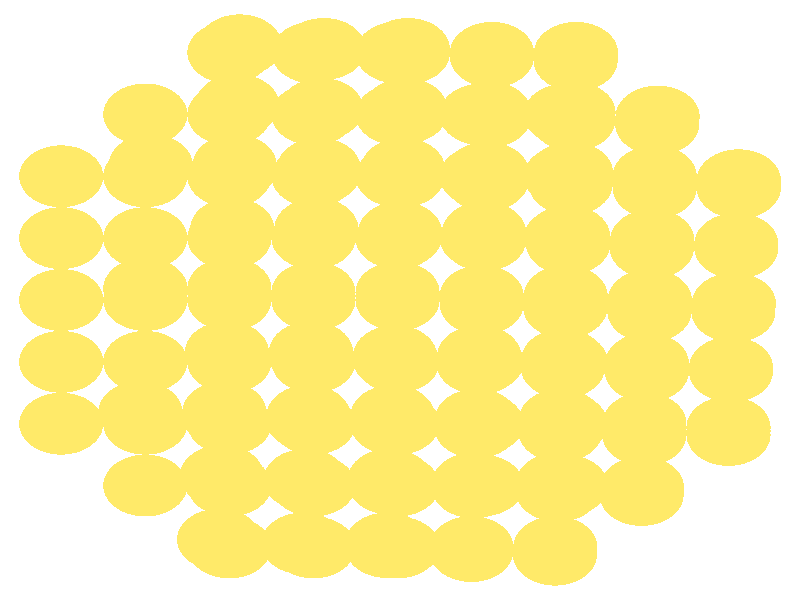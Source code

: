 #include "colors.inc"
#include "finish.inc"

global_settings {assumed_gamma 1 max_trace_level 6}
background {color White}
camera {orthographic
  right -19.41*x up 19.79*y
  direction 1.00*z
  location <0,0,50.00> look_at <0,0,0>}
light_source {<  2.00,   3.00,  40.00> color White
  area_light <0.70, 0, 0>, <0, 0.70, 0>, 3, 3
  adaptive 1 jitter}

#declare simple = finish {phong 0.7}
#declare pale = finish {ambient .5 diffuse .85 roughness .001 specular 0.200 }
#declare intermediate = finish {ambient 0.3 diffuse 0.6 specular 0.10 roughness 0.04 }
#declare vmd = finish {ambient .0 diffuse .65 phong 0.1 phong_size 40. specular 0.500 }
#declare jmol = finish {ambient .2 diffuse .6 specular 1 roughness .001 metallic}
#declare ase2 = finish {ambient 0.05 brilliance 3 diffuse 0.6 metallic specular 0.70 roughness 0.04 reflection 0.15}
#declare ase3 = finish {ambient .15 brilliance 2 diffuse .6 metallic specular 1. roughness .001 reflection .0}
#declare glass = finish {ambient .05 diffuse .3 specular 1. roughness .001}
#declare Rcell = 0.050;
#declare Rbond = 0.100;

#macro atom(LOC, R, COL, FIN)
  sphere{LOC, R texture{pigment{COL} finish{FIN}}}
#end
#macro constrain(LOC, R, COL, FIN)
union{torus{R, Rcell rotate 45*z texture{pigment{COL} finish{FIN}}}
      torus{R, Rcell rotate -45*z texture{pigment{COL} finish{FIN}}}
      translate LOC}
#end

atom(< -6.18,  -6.12, -12.24>, 1.02, rgb <1.00, 0.82, 0.14>, ase3) // #0 
atom(< -6.18,  -6.12,  -8.16>, 1.02, rgb <1.00, 0.82, 0.14>, ase3) // #1 
atom(< -6.18,  -6.12,  -4.08>, 1.02, rgb <1.00, 0.82, 0.14>, ase3) // #2 
atom(< -6.30,  -3.70, -14.40>, 1.02, rgb <1.00, 0.82, 0.14>, ase3) // #3 
atom(< -8.22,  -4.08, -12.24>, 1.02, rgb <1.00, 0.82, 0.14>, ase3) // #4 
atom(< -8.22,  -2.04, -10.20>, 1.02, rgb <1.00, 0.82, 0.14>, ase3) // #5 
atom(< -6.18,  -4.08, -10.20>, 1.02, rgb <1.00, 0.82, 0.14>, ase3) // #6 
atom(< -6.18,  -2.04, -12.24>, 1.02, rgb <1.00, 0.82, 0.14>, ase3) // #7 
atom(< -8.22,  -4.08,  -8.16>, 1.02, rgb <1.00, 0.82, 0.14>, ase3) // #8 
atom(< -8.22,  -2.04,  -6.12>, 1.02, rgb <1.00, 0.82, 0.14>, ase3) // #9 
atom(< -6.18,  -4.08,  -6.12>, 1.02, rgb <1.00, 0.82, 0.14>, ase3) // #10 
atom(< -6.18,  -2.04,  -8.16>, 1.02, rgb <1.00, 0.82, 0.14>, ase3) // #11 
atom(< -8.22,  -4.08,  -4.08>, 1.02, rgb <1.00, 0.82, 0.14>, ase3) // #12 
atom(< -6.18,  -4.08,  -2.04>, 1.02, rgb <1.00, 0.82, 0.14>, ase3) // #13 
atom(< -6.18,  -2.04,  -4.08>, 1.02, rgb <1.00, 0.82, 0.14>, ase3) // #14 
atom(< -6.18,   0.38, -14.28>, 1.02, rgb <1.00, 0.82, 0.14>, ase3) // #15 
atom(< -8.22,   0.00, -12.24>, 1.02, rgb <1.00, 0.82, 0.14>, ase3) // #16 
atom(< -8.22,   2.04, -10.20>, 1.02, rgb <1.00, 0.82, 0.14>, ase3) // #17 
atom(< -6.18,   0.00, -10.20>, 1.02, rgb <1.00, 0.82, 0.14>, ase3) // #18 
atom(< -6.18,   2.04, -12.24>, 1.02, rgb <1.00, 0.82, 0.14>, ase3) // #19 
atom(< -8.22,   0.00,  -8.16>, 1.02, rgb <1.00, 0.82, 0.14>, ase3) // #20 
atom(< -8.22,   2.04,  -6.12>, 1.02, rgb <1.00, 0.82, 0.14>, ase3) // #21 
atom(< -6.18,   0.00,  -6.12>, 1.02, rgb <1.00, 0.82, 0.14>, ase3) // #22 
atom(< -6.18,   2.04,  -8.16>, 1.02, rgb <1.00, 0.82, 0.14>, ase3) // #23 
atom(< -8.22,   0.00,  -4.08>, 1.02, rgb <1.00, 0.82, 0.14>, ase3) // #24 
atom(< -6.18,   0.00,  -2.04>, 1.02, rgb <1.00, 0.82, 0.14>, ase3) // #25 
atom(< -6.18,   2.04,  -4.08>, 1.02, rgb <1.00, 0.82, 0.14>, ase3) // #26 
atom(< -6.05,   4.45, -14.15>, 1.02, rgb <1.00, 0.82, 0.14>, ase3) // #27 
atom(< -8.22,   4.08, -12.24>, 1.02, rgb <1.00, 0.82, 0.14>, ase3) // #28 
atom(< -6.18,   4.08, -10.20>, 1.02, rgb <1.00, 0.82, 0.14>, ase3) // #29 
atom(< -6.18,   6.12, -12.24>, 1.02, rgb <1.00, 0.82, 0.14>, ase3) // #30 
atom(< -8.22,   4.08,  -8.16>, 1.02, rgb <1.00, 0.82, 0.14>, ase3) // #31 
atom(< -6.18,   4.08,  -6.12>, 1.02, rgb <1.00, 0.82, 0.14>, ase3) // #32 
atom(< -6.18,   6.12,  -8.16>, 1.02, rgb <1.00, 0.82, 0.14>, ase3) // #33 
atom(< -8.22,   4.08,  -4.08>, 1.02, rgb <1.00, 0.82, 0.14>, ase3) // #34 
atom(< -6.18,   4.08,  -2.04>, 1.02, rgb <1.00, 0.82, 0.14>, ase3) // #35 
atom(< -6.18,   6.12,  -4.08>, 1.02, rgb <1.00, 0.82, 0.14>, ase3) // #36 
atom(< -4.32,  -5.80, -14.47>, 1.02, rgb <1.00, 0.82, 0.14>, ase3) // #37 
atom(< -4.39,  -7.90, -12.49>, 1.02, rgb <1.00, 0.82, 0.14>, ase3) // #38 
atom(< -4.14,  -6.12, -10.20>, 1.02, rgb <1.00, 0.82, 0.14>, ase3) // #39 
atom(< -2.35,  -8.03, -10.45>, 1.02, rgb <1.00, 0.82, 0.14>, ase3) // #40 
atom(< -2.29,  -5.93, -12.43>, 1.02, rgb <1.00, 0.82, 0.14>, ase3) // #41 
atom(< -4.14,  -8.16,  -8.16>, 1.02, rgb <1.00, 0.82, 0.14>, ase3) // #42 
atom(< -4.14,  -6.12,  -6.12>, 1.02, rgb <1.00, 0.82, 0.14>, ase3) // #43 
atom(< -2.10,  -8.16,  -6.12>, 1.02, rgb <1.00, 0.82, 0.14>, ase3) // #44 
atom(< -2.10,  -6.12,  -8.16>, 1.02, rgb <1.00, 0.82, 0.14>, ase3) // #45 
atom(< -4.14,  -8.16,  -4.08>, 1.02, rgb <1.00, 0.82, 0.14>, ase3) // #46 
atom(< -4.14,  -6.12,  -2.04>, 1.02, rgb <1.00, 0.82, 0.14>, ase3) // #47 
atom(< -2.10,  -6.12,  -4.08>, 1.02, rgb <1.00, 0.82, 0.14>, ase3) // #48 
atom(< -4.26,  -3.70, -16.44>, 1.02, rgb <1.00, 0.82, 0.14>, ase3) // #49 
atom(< -4.20,  -1.72, -14.34>, 1.02, rgb <1.00, 0.82, 0.14>, ase3) // #50 
atom(< -2.22,  -3.82, -14.40>, 1.02, rgb <1.00, 0.82, 0.14>, ase3) // #51 
atom(< -2.16,  -1.72, -16.38>, 1.02, rgb <1.00, 0.82, 0.14>, ase3) // #52 
atom(< -4.26,  -3.82, -12.36>, 1.02, rgb <1.00, 0.82, 0.14>, ase3) // #53 
atom(< -4.14,  -2.04, -10.20>, 1.02, rgb <1.00, 0.82, 0.14>, ase3) // #54 
atom(< -2.23,  -3.95, -10.33>, 1.02, rgb <1.00, 0.82, 0.14>, ase3) // #55 
atom(< -2.16,  -1.85, -12.30>, 1.02, rgb <1.00, 0.82, 0.14>, ase3) // #56 
atom(< -4.14,  -4.08,  -8.16>, 1.02, rgb <1.00, 0.82, 0.14>, ase3) // #57 
atom(< -4.14,  -2.04,  -6.12>, 1.02, rgb <1.00, 0.82, 0.14>, ase3) // #58 
atom(< -2.10,  -4.08,  -6.12>, 1.02, rgb <1.00, 0.82, 0.14>, ase3) // #59 
atom(< -2.10,  -2.04,  -8.16>, 1.02, rgb <1.00, 0.82, 0.14>, ase3) // #60 
atom(< -4.14,  -4.08,  -4.08>, 1.02, rgb <1.00, 0.82, 0.14>, ase3) // #61 
atom(< -4.14,  -2.04,  -2.04>, 1.02, rgb <1.00, 0.82, 0.14>, ase3) // #62 
atom(< -2.10,  -4.08,  -2.04>, 1.02, rgb <1.00, 0.82, 0.14>, ase3) // #63 
atom(< -2.10,  -2.04,  -4.08>, 1.02, rgb <1.00, 0.82, 0.14>, ase3) // #64 
atom(< -4.14,  -4.08,   0.00>, 1.02, rgb <1.00, 0.82, 0.14>, ase3) // #65 
atom(< -2.10,  -2.04,   0.00>, 1.02, rgb <1.00, 0.82, 0.14>, ase3) // #66 
atom(< -4.14,   0.38, -16.32>, 1.02, rgb <1.00, 0.82, 0.14>, ase3) // #67 
atom(< -4.07,   2.35, -14.21>, 1.02, rgb <1.00, 0.82, 0.14>, ase3) // #68 
atom(< -2.10,   0.25, -14.28>, 1.02, rgb <1.00, 0.82, 0.14>, ase3) // #69 
atom(< -2.03,   2.35, -16.25>, 1.02, rgb <1.00, 0.82, 0.14>, ase3) // #70 
atom(< -4.14,   0.25, -12.24>, 1.02, rgb <1.00, 0.82, 0.14>, ase3) // #71 
atom(< -4.14,   2.04, -10.20>, 1.02, rgb <1.00, 0.82, 0.14>, ase3) // #72 
atom(< -2.10,   0.13, -10.20>, 1.02, rgb <1.00, 0.82, 0.14>, ase3) // #73 
atom(< -2.04,   2.23, -12.17>, 1.02, rgb <1.00, 0.82, 0.14>, ase3) // #74 
atom(< -4.14,   0.00,  -8.16>, 1.02, rgb <1.00, 0.82, 0.14>, ase3) // #75 
atom(< -4.14,   2.04,  -6.12>, 1.02, rgb <1.00, 0.82, 0.14>, ase3) // #76 
atom(< -2.10,   0.00,  -6.12>, 1.02, rgb <1.00, 0.82, 0.14>, ase3) // #77 
atom(< -2.10,   2.04,  -8.16>, 1.02, rgb <1.00, 0.82, 0.14>, ase3) // #78 
atom(< -4.14,   0.00,  -4.08>, 1.02, rgb <1.00, 0.82, 0.14>, ase3) // #79 
atom(< -4.14,   2.04,  -2.04>, 1.02, rgb <1.00, 0.82, 0.14>, ase3) // #80 
atom(< -2.10,   0.00,  -2.04>, 1.02, rgb <1.00, 0.82, 0.14>, ase3) // #81 
atom(< -2.10,   2.04,  -4.08>, 1.02, rgb <1.00, 0.82, 0.14>, ase3) // #82 
atom(< -4.14,   0.00,   0.00>, 1.02, rgb <1.00, 0.82, 0.14>, ase3) // #83 
atom(< -2.10,   2.04,   0.00>, 1.02, rgb <1.00, 0.82, 0.14>, ase3) // #84 
atom(< -4.01,   4.45, -16.19>, 1.02, rgb <1.00, 0.82, 0.14>, ase3) // #85 
atom(< -3.95,   6.43, -14.09>, 1.02, rgb <1.00, 0.82, 0.14>, ase3) // #86 
atom(< -1.97,   4.33, -14.15>, 1.02, rgb <1.00, 0.82, 0.14>, ase3) // #87 
atom(< -4.01,   4.33, -12.11>, 1.02, rgb <1.00, 0.82, 0.14>, ase3) // #88 
atom(< -4.14,   6.12, -10.20>, 1.02, rgb <1.00, 0.82, 0.14>, ase3) // #89 
atom(< -1.97,   4.20, -10.07>, 1.02, rgb <1.00, 0.82, 0.14>, ase3) // #90 
atom(< -1.91,   6.30, -12.05>, 1.02, rgb <1.00, 0.82, 0.14>, ase3) // #91 
atom(< -4.14,   4.08,  -8.16>, 1.02, rgb <1.00, 0.82, 0.14>, ase3) // #92 
atom(< -4.14,   6.12,  -6.12>, 1.02, rgb <1.00, 0.82, 0.14>, ase3) // #93 
atom(< -2.10,   4.08,  -6.12>, 1.02, rgb <1.00, 0.82, 0.14>, ase3) // #94 
atom(< -2.10,   6.12,  -8.16>, 1.02, rgb <1.00, 0.82, 0.14>, ase3) // #95 
atom(< -4.14,   4.08,  -4.08>, 1.02, rgb <1.00, 0.82, 0.14>, ase3) // #96 
atom(< -4.14,   6.12,  -2.04>, 1.02, rgb <1.00, 0.82, 0.14>, ase3) // #97 
atom(< -2.10,   4.08,  -2.04>, 1.02, rgb <1.00, 0.82, 0.14>, ase3) // #98 
atom(< -2.10,   6.12,  -4.08>, 1.02, rgb <1.00, 0.82, 0.14>, ase3) // #99 
atom(< -4.14,   4.08,   0.00>, 1.02, rgb <1.00, 0.82, 0.14>, ase3) // #100 
atom(< -3.89,   8.40, -11.98>, 1.02, rgb <1.00, 0.82, 0.14>, ase3) // #101 
atom(< -1.85,   8.28,  -9.95>, 1.02, rgb <1.00, 0.82, 0.14>, ase3) // #102 
atom(< -4.14,   8.16,  -8.16>, 1.02, rgb <1.00, 0.82, 0.14>, ase3) // #103 
atom(< -2.10,   8.16,  -6.12>, 1.02, rgb <1.00, 0.82, 0.14>, ase3) // #104 
atom(< -4.14,   8.16,  -4.08>, 1.02, rgb <1.00, 0.82, 0.14>, ase3) // #105 
atom(< -0.25,  -5.92, -14.47>, 1.02, rgb <1.00, 0.82, 0.14>, ase3) // #106 
atom(< -0.31,  -8.03, -12.49>, 1.02, rgb <1.00, 0.82, 0.14>, ase3) // #107 
atom(< -0.25,  -6.05, -10.39>, 1.02, rgb <1.00, 0.82, 0.14>, ase3) // #108 
atom(<  1.73,  -8.15, -10.45>, 1.02, rgb <1.00, 0.82, 0.14>, ase3) // #109 
atom(<  1.79,  -6.05, -12.43>, 1.02, rgb <1.00, 0.82, 0.14>, ase3) // #110 
atom(< -0.31,  -8.15,  -8.41>, 1.02, rgb <1.00, 0.82, 0.14>, ase3) // #111 
atom(< -0.06,  -6.12,  -6.12>, 1.02, rgb <1.00, 0.82, 0.14>, ase3) // #112 
atom(<  1.73,  -8.28,  -6.38>, 1.02, rgb <1.00, 0.82, 0.14>, ase3) // #113 
atom(<  1.79,  -6.18,  -8.35>, 1.02, rgb <1.00, 0.82, 0.14>, ase3) // #114 
atom(< -0.06,  -8.16,  -4.08>, 1.02, rgb <1.00, 0.82, 0.14>, ase3) // #115 
atom(< -0.06,  -6.12,  -2.04>, 1.02, rgb <1.00, 0.82, 0.14>, ase3) // #116 
atom(<  1.98,  -6.12,  -4.08>, 1.02, rgb <1.00, 0.82, 0.14>, ase3) // #117 
atom(< -0.18,  -3.82, -16.44>, 1.02, rgb <1.00, 0.82, 0.14>, ase3) // #118 
atom(< -0.12,  -1.85, -14.34>, 1.02, rgb <1.00, 0.82, 0.14>, ase3) // #119 
atom(<  1.86,  -3.95, -14.40>, 1.02, rgb <1.00, 0.82, 0.14>, ase3) // #120 
atom(<  1.92,  -1.85, -16.38>, 1.02, rgb <1.00, 0.82, 0.14>, ase3) // #121 
atom(< -0.18,  -3.95, -12.36>, 1.02, rgb <1.00, 0.82, 0.14>, ase3) // #122 
atom(< -0.12,  -1.97, -10.26>, 1.02, rgb <1.00, 0.82, 0.14>, ase3) // #123 
atom(<  1.85,  -4.08, -10.33>, 1.02, rgb <1.00, 0.82, 0.14>, ase3) // #124 
atom(<  1.92,  -1.97, -12.30>, 1.02, rgb <1.00, 0.82, 0.14>, ase3) // #125 
atom(< -0.19,  -4.08,  -8.29>, 1.02, rgb <1.00, 0.82, 0.14>, ase3) // #126 
atom(< -0.06,  -2.04,  -6.12>, 1.02, rgb <1.00, 0.82, 0.14>, ase3) // #127 
atom(<  1.85,  -4.20,  -6.25>, 1.02, rgb <1.00, 0.82, 0.14>, ase3) // #128 
atom(<  1.91,  -2.10,  -8.22>, 1.02, rgb <1.00, 0.82, 0.14>, ase3) // #129 
atom(< -0.06,  -4.08,  -4.08>, 1.02, rgb <1.00, 0.82, 0.14>, ase3) // #130 
atom(< -0.06,  -2.04,  -2.04>, 1.02, rgb <1.00, 0.82, 0.14>, ase3) // #131 
atom(<  1.98,  -4.08,  -2.04>, 1.02, rgb <1.00, 0.82, 0.14>, ase3) // #132 
atom(<  1.98,  -2.04,  -4.08>, 1.02, rgb <1.00, 0.82, 0.14>, ase3) // #133 
atom(< -0.06,  -4.08,   0.00>, 1.02, rgb <1.00, 0.82, 0.14>, ase3) // #134 
atom(<  1.98,  -2.04,   0.00>, 1.02, rgb <1.00, 0.82, 0.14>, ase3) // #135 
atom(< -0.06,   0.25, -16.32>, 1.02, rgb <1.00, 0.82, 0.14>, ase3) // #136 
atom(<  0.00,   2.23, -14.21>, 1.02, rgb <1.00, 0.82, 0.14>, ase3) // #137 
atom(<  1.98,   0.13, -14.28>, 1.02, rgb <1.00, 0.82, 0.14>, ase3) // #138 
atom(<  2.04,   2.23, -16.25>, 1.02, rgb <1.00, 0.82, 0.14>, ase3) // #139 
atom(< -0.06,   0.13, -12.24>, 1.02, rgb <1.00, 0.82, 0.14>, ase3) // #140 
atom(<  0.00,   2.10, -10.14>, 1.02, rgb <1.00, 0.82, 0.14>, ase3) // #141 
atom(<  1.98,   0.00, -10.20>, 1.02, rgb <1.00, 0.82, 0.14>, ase3) // #142 
atom(<  2.04,   2.10, -12.18>, 1.02, rgb <1.00, 0.82, 0.14>, ase3) // #143 
atom(< -0.06,   0.00,  -8.16>, 1.02, rgb <1.00, 0.82, 0.14>, ase3) // #144 
atom(< -0.06,   2.04,  -6.12>, 1.02, rgb <1.00, 0.82, 0.14>, ase3) // #145 
atom(<  1.98,  -0.13,  -6.12>, 1.02, rgb <1.00, 0.82, 0.14>, ase3) // #146 
atom(<  2.04,   1.98,  -8.10>, 1.02, rgb <1.00, 0.82, 0.14>, ase3) // #147 
atom(< -0.06,   0.00,  -4.08>, 1.02, rgb <1.00, 0.82, 0.14>, ase3) // #148 
atom(< -0.06,   2.04,  -2.04>, 1.02, rgb <1.00, 0.82, 0.14>, ase3) // #149 
atom(<  1.98,   0.00,  -2.04>, 1.02, rgb <1.00, 0.82, 0.14>, ase3) // #150 
atom(<  1.98,   2.04,  -4.08>, 1.02, rgb <1.00, 0.82, 0.14>, ase3) // #151 
atom(< -0.06,   0.00,   0.00>, 1.02, rgb <1.00, 0.82, 0.14>, ase3) // #152 
atom(<  1.98,   2.04,   0.00>, 1.02, rgb <1.00, 0.82, 0.14>, ase3) // #153 
atom(<  0.07,   4.33, -16.19>, 1.02, rgb <1.00, 0.82, 0.14>, ase3) // #154 
atom(<  0.13,   6.30, -14.09>, 1.02, rgb <1.00, 0.82, 0.14>, ase3) // #155 
atom(<  2.11,   4.20, -14.15>, 1.02, rgb <1.00, 0.82, 0.14>, ase3) // #156 
atom(<  0.07,   4.20, -12.11>, 1.02, rgb <1.00, 0.82, 0.14>, ase3) // #157 
atom(<  0.13,   6.18, -10.01>, 1.02, rgb <1.00, 0.82, 0.14>, ase3) // #158 
atom(<  2.10,   4.08, -10.07>, 1.02, rgb <1.00, 0.82, 0.14>, ase3) // #159 
atom(<  2.17,   6.18, -12.05>, 1.02, rgb <1.00, 0.82, 0.14>, ase3) // #160 
atom(<  0.06,   4.08,  -8.03>, 1.02, rgb <1.00, 0.82, 0.14>, ase3) // #161 
atom(< -0.06,   6.12,  -6.12>, 1.02, rgb <1.00, 0.82, 0.14>, ase3) // #162 
atom(<  2.10,   3.95,  -6.00>, 1.02, rgb <1.00, 0.82, 0.14>, ase3) // #163 
atom(<  2.16,   6.05,  -7.97>, 1.02, rgb <1.00, 0.82, 0.14>, ase3) // #164 
atom(< -0.06,   4.08,  -4.08>, 1.02, rgb <1.00, 0.82, 0.14>, ase3) // #165 
atom(< -0.06,   6.12,  -2.04>, 1.02, rgb <1.00, 0.82, 0.14>, ase3) // #166 
atom(<  1.98,   4.08,  -2.04>, 1.02, rgb <1.00, 0.82, 0.14>, ase3) // #167 
atom(<  1.98,   6.12,  -4.08>, 1.02, rgb <1.00, 0.82, 0.14>, ase3) // #168 
atom(< -0.06,   4.08,   0.00>, 1.02, rgb <1.00, 0.82, 0.14>, ase3) // #169 
atom(<  0.19,   8.28, -11.99>, 1.02, rgb <1.00, 0.82, 0.14>, ase3) // #170 
atom(<  2.23,   8.15,  -9.95>, 1.02, rgb <1.00, 0.82, 0.14>, ase3) // #171 
atom(<  0.19,   8.15,  -7.91>, 1.02, rgb <1.00, 0.82, 0.14>, ase3) // #172 
atom(<  2.23,   8.03,  -5.87>, 1.02, rgb <1.00, 0.82, 0.14>, ase3) // #173 
atom(< -0.06,   8.16,  -4.08>, 1.02, rgb <1.00, 0.82, 0.14>, ase3) // #174 
atom(<  3.83,  -6.05, -14.47>, 1.02, rgb <1.00, 0.82, 0.14>, ase3) // #175 
atom(<  3.77,  -8.15, -12.49>, 1.02, rgb <1.00, 0.82, 0.14>, ase3) // #176 
atom(<  3.83,  -6.18, -10.39>, 1.02, rgb <1.00, 0.82, 0.14>, ase3) // #177 
atom(<  5.87,  -6.18, -12.43>, 1.02, rgb <1.00, 0.82, 0.14>, ase3) // #178 
atom(<  3.77,  -8.28,  -8.41>, 1.02, rgb <1.00, 0.82, 0.14>, ase3) // #179 
atom(<  3.83,  -6.30,  -6.31>, 1.02, rgb <1.00, 0.82, 0.14>, ase3) // #180 
atom(<  5.87,  -6.30,  -8.35>, 1.02, rgb <1.00, 0.82, 0.14>, ase3) // #181 
atom(<  3.76,  -8.40,  -4.34>, 1.02, rgb <1.00, 0.82, 0.14>, ase3) // #182 
atom(<  4.02,  -6.12,  -2.04>, 1.02, rgb <1.00, 0.82, 0.14>, ase3) // #183 
atom(<  5.86,  -6.43,  -4.27>, 1.02, rgb <1.00, 0.82, 0.14>, ase3) // #184 
atom(<  3.90,  -3.95, -16.44>, 1.02, rgb <1.00, 0.82, 0.14>, ase3) // #185 
atom(<  3.96,  -1.97, -14.34>, 1.02, rgb <1.00, 0.82, 0.14>, ase3) // #186 
atom(<  5.93,  -4.07, -14.41>, 1.02, rgb <1.00, 0.82, 0.14>, ase3) // #187 
atom(<  3.89,  -4.07, -12.37>, 1.02, rgb <1.00, 0.82, 0.14>, ase3) // #188 
atom(<  3.95,  -2.10, -10.26>, 1.02, rgb <1.00, 0.82, 0.14>, ase3) // #189 
atom(<  5.93,  -4.20, -10.33>, 1.02, rgb <1.00, 0.82, 0.14>, ase3) // #190 
atom(<  5.99,  -2.10, -12.30>, 1.02, rgb <1.00, 0.82, 0.14>, ase3) // #191 
atom(<  3.89,  -4.20,  -8.29>, 1.02, rgb <1.00, 0.82, 0.14>, ase3) // #192 
atom(<  3.95,  -2.23,  -6.19>, 1.02, rgb <1.00, 0.82, 0.14>, ase3) // #193 
atom(<  5.93,  -4.33,  -6.25>, 1.02, rgb <1.00, 0.82, 0.14>, ase3) // #194 
atom(<  5.99,  -2.23,  -8.23>, 1.02, rgb <1.00, 0.82, 0.14>, ase3) // #195 
atom(<  3.89,  -4.33,  -4.21>, 1.02, rgb <1.00, 0.82, 0.14>, ase3) // #196 
atom(<  4.02,  -2.04,  -2.04>, 1.02, rgb <1.00, 0.82, 0.14>, ase3) // #197 
atom(<  5.93,  -4.45,  -2.17>, 1.02, rgb <1.00, 0.82, 0.14>, ase3) // #198 
atom(<  5.99,  -2.35,  -4.15>, 1.02, rgb <1.00, 0.82, 0.14>, ase3) // #199 
atom(<  4.02,  -4.08,   0.00>, 1.02, rgb <1.00, 0.82, 0.14>, ase3) // #200 
atom(<  4.02,   0.13, -16.32>, 1.02, rgb <1.00, 0.82, 0.14>, ase3) // #201 
atom(<  4.08,   2.10, -14.22>, 1.02, rgb <1.00, 0.82, 0.14>, ase3) // #202 
atom(<  6.06,   0.00, -14.28>, 1.02, rgb <1.00, 0.82, 0.14>, ase3) // #203 
atom(<  4.02,   0.00, -12.24>, 1.02, rgb <1.00, 0.82, 0.14>, ase3) // #204 
atom(<  4.08,   1.98, -10.14>, 1.02, rgb <1.00, 0.82, 0.14>, ase3) // #205 
atom(<  6.06,  -0.12, -10.20>, 1.02, rgb <1.00, 0.82, 0.14>, ase3) // #206 
atom(<  6.12,   1.98, -12.18>, 1.02, rgb <1.00, 0.82, 0.14>, ase3) // #207 
atom(<  4.02,  -0.13,  -8.16>, 1.02, rgb <1.00, 0.82, 0.14>, ase3) // #208 
atom(<  4.08,   1.85,  -6.06>, 1.02, rgb <1.00, 0.82, 0.14>, ase3) // #209 
atom(<  6.05,  -0.25,  -6.12>, 1.02, rgb <1.00, 0.82, 0.14>, ase3) // #210 
atom(<  6.12,   1.85,  -8.10>, 1.02, rgb <1.00, 0.82, 0.14>, ase3) // #211 
atom(<  4.01,  -0.25,  -4.08>, 1.02, rgb <1.00, 0.82, 0.14>, ase3) // #212 
atom(<  4.02,   2.04,  -2.04>, 1.02, rgb <1.00, 0.82, 0.14>, ase3) // #213 
atom(<  6.05,  -0.38,  -2.05>, 1.02, rgb <1.00, 0.82, 0.14>, ase3) // #214 
atom(<  6.11,   1.72,  -4.02>, 1.02, rgb <1.00, 0.82, 0.14>, ase3) // #215 
atom(<  4.02,   0.00,   0.00>, 1.02, rgb <1.00, 0.82, 0.14>, ase3) // #216 
atom(<  4.15,   4.20, -16.19>, 1.02, rgb <1.00, 0.82, 0.14>, ase3) // #217 
atom(<  4.21,   6.18, -14.09>, 1.02, rgb <1.00, 0.82, 0.14>, ase3) // #218 
atom(<  6.18,   4.08, -14.15>, 1.02, rgb <1.00, 0.82, 0.14>, ase3) // #219 
atom(<  4.14,   4.08, -12.11>, 1.02, rgb <1.00, 0.82, 0.14>, ase3) // #220 
atom(<  4.20,   6.05, -10.01>, 1.02, rgb <1.00, 0.82, 0.14>, ase3) // #221 
atom(<  6.18,   3.95, -10.07>, 1.02, rgb <1.00, 0.82, 0.14>, ase3) // #222 
atom(<  6.25,   6.05, -12.05>, 1.02, rgb <1.00, 0.82, 0.14>, ase3) // #223 
atom(<  4.14,   3.95,  -8.04>, 1.02, rgb <1.00, 0.82, 0.14>, ase3) // #224 
atom(<  4.20,   5.93,  -5.93>, 1.02, rgb <1.00, 0.82, 0.14>, ase3) // #225 
atom(<  6.18,   3.83,  -6.00>, 1.02, rgb <1.00, 0.82, 0.14>, ase3) // #226 
atom(<  6.24,   5.93,  -7.97>, 1.02, rgb <1.00, 0.82, 0.14>, ase3) // #227 
atom(<  4.14,   3.82,  -3.96>, 1.02, rgb <1.00, 0.82, 0.14>, ase3) // #228 
atom(<  4.02,   6.12,  -2.04>, 1.02, rgb <1.00, 0.82, 0.14>, ase3) // #229 
atom(<  6.18,   3.70,  -1.92>, 1.02, rgb <1.00, 0.82, 0.14>, ase3) // #230 
atom(<  6.24,   5.80,  -3.89>, 1.02, rgb <1.00, 0.82, 0.14>, ase3) // #231 
atom(<  4.02,   4.08,   0.00>, 1.02, rgb <1.00, 0.82, 0.14>, ase3) // #232 
atom(<  4.27,   8.15, -11.99>, 1.02, rgb <1.00, 0.82, 0.14>, ase3) // #233 
atom(<  4.27,   8.03,  -7.91>, 1.02, rgb <1.00, 0.82, 0.14>, ase3) // #234 
atom(<  4.26,   7.90,  -3.83>, 1.02, rgb <1.00, 0.82, 0.14>, ase3) // #235 
atom(<  7.97,  -4.20, -12.37>, 1.02, rgb <1.00, 0.82, 0.14>, ase3) // #236 
atom(<  8.03,  -2.23, -10.27>, 1.02, rgb <1.00, 0.82, 0.14>, ase3) // #237 
atom(<  7.97,  -4.33,  -8.29>, 1.02, rgb <1.00, 0.82, 0.14>, ase3) // #238 
atom(<  8.03,  -2.35,  -6.19>, 1.02, rgb <1.00, 0.82, 0.14>, ase3) // #239 
atom(<  7.97,  -4.45,  -4.21>, 1.02, rgb <1.00, 0.82, 0.14>, ase3) // #240 
atom(<  8.10,  -0.12, -12.24>, 1.02, rgb <1.00, 0.82, 0.14>, ase3) // #241 
atom(<  8.16,   1.85, -10.14>, 1.02, rgb <1.00, 0.82, 0.14>, ase3) // #242 
atom(<  8.09,  -0.25,  -8.16>, 1.02, rgb <1.00, 0.82, 0.14>, ase3) // #243 
atom(<  8.16,   1.72,  -6.06>, 1.02, rgb <1.00, 0.82, 0.14>, ase3) // #244 
atom(<  8.09,  -0.38,  -4.08>, 1.02, rgb <1.00, 0.82, 0.14>, ase3) // #245 
atom(<  8.22,   3.95, -12.11>, 1.02, rgb <1.00, 0.82, 0.14>, ase3) // #246 
atom(<  8.22,   3.83,  -8.04>, 1.02, rgb <1.00, 0.82, 0.14>, ase3) // #247 
atom(<  8.22,   3.70,  -3.96>, 1.02, rgb <1.00, 0.82, 0.14>, ase3) // #248 
